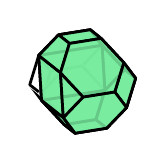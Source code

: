 % polymake for julian
% Thu Jul  5 23:35:48 2018
% unnamed

\begin{tikzpicture}[x  = {(0.9cm,-0.076cm)},
                    y  = {(-0.06cm,0.95cm)},
                    z  = {(-0.44cm,-0.29cm)},
                    scale = .3,
                    color = {lightgray}]


  % DEF POINTS
  \coordinate (v0_unnamed__1) at (2, 1, 0);
  \coordinate (v1_unnamed__1) at (1, 2, 0);
  \coordinate (v2_unnamed__1) at (2, 0, 1);
  \coordinate (v3_unnamed__1) at (1, 0, 2);
  \coordinate (v4_unnamed__1) at (0, 2, 1);
  \coordinate (v5_unnamed__1) at (2, 0, -1);
  \coordinate (v6_unnamed__1) at (0, 1, 2);
  \coordinate (v7_unnamed__1) at (1, 0, -2);
  \coordinate (v8_unnamed__1) at (0, 2, -1);
  \coordinate (v9_unnamed__1) at (2, -1, 0);
  \coordinate (v10_unnamed__1) at (0, 1, -2);
  \coordinate (v11_unnamed__1) at (1, -2, 0);
  \coordinate (v12_unnamed__1) at (0, -1, 2);
  \coordinate (v13_unnamed__1) at (-1, 2, 0);
  \coordinate (v14_unnamed__1) at (0, -2, 1);
  \coordinate (v15_unnamed__1) at (-2, 1, 0);
  \coordinate (v16_unnamed__1) at (-1, 0, 2);
  \coordinate (v17_unnamed__1) at (0, -1, -2);
  \coordinate (v18_unnamed__1) at (-2, 0, 1);
  \coordinate (v19_unnamed__1) at (0, -2, -1);
  \coordinate (v20_unnamed__1) at (-1, 0, -2);
  \coordinate (v21_unnamed__1) at (-2, 0, -1);
  \coordinate (v22_unnamed__1) at (-1, -2, 0);
  \coordinate (v23_unnamed__1) at (-2, -1, 0);


  % EDGES STYLE
  \definecolor{edgecolor_unnamed__1}{rgb}{ 0,0,0 }
  \tikzstyle{facestyle_unnamed__1} = [fill=none, fill opacity=0.85, preaction={draw=white, line cap=round, line width=1.5 pt}, draw=edgecolor_unnamed__1, line width=1 pt, line cap=round, line join=round]


  % FACES and EDGES and POINTS in the right order
  \draw[facestyle_unnamed__1] (v10_unnamed__1) -- (v8_unnamed__1) -- (v1_unnamed__1) -- (v0_unnamed__1) -- (v5_unnamed__1) -- (v7_unnamed__1) -- (v10_unnamed__1) -- cycle;
  \draw[facestyle_unnamed__1] (v22_unnamed__1) -- (v19_unnamed__1) -- (v11_unnamed__1) -- (v14_unnamed__1) -- (v22_unnamed__1) -- cycle;
  \draw[facestyle_unnamed__1] (v23_unnamed__1) -- (v18_unnamed__1) -- (v15_unnamed__1) -- (v21_unnamed__1) -- (v23_unnamed__1) -- cycle;
  \draw[facestyle_unnamed__1] (v19_unnamed__1) -- (v17_unnamed__1) -- (v7_unnamed__1) -- (v5_unnamed__1) -- (v9_unnamed__1) -- (v11_unnamed__1) -- (v19_unnamed__1) -- cycle;
  \draw[facestyle_unnamed__1] (v21_unnamed__1) -- (v15_unnamed__1) -- (v13_unnamed__1) -- (v8_unnamed__1) -- (v10_unnamed__1) -- (v20_unnamed__1) -- (v21_unnamed__1) -- cycle;
  \draw[facestyle_unnamed__1] (v20_unnamed__1) -- (v10_unnamed__1) -- (v7_unnamed__1) -- (v17_unnamed__1) -- (v20_unnamed__1) -- cycle;


  %POINTS


  %FACETS
  \draw[facestyle_unnamed__1] (v23_unnamed__1) -- (v21_unnamed__1) -- (v20_unnamed__1) -- (v17_unnamed__1) -- (v19_unnamed__1) -- (v22_unnamed__1) -- (v23_unnamed__1) -- cycle;


  %POINTS


  %FACETS
  \draw[facestyle_unnamed__1] (v16_unnamed__1) -- (v18_unnamed__1) -- (v23_unnamed__1) -- (v22_unnamed__1) -- (v14_unnamed__1) -- (v12_unnamed__1) -- (v16_unnamed__1) -- cycle;


  %POINTS


  %FACETS
  \draw[facestyle_unnamed__1] (v13_unnamed__1) -- (v4_unnamed__1) -- (v1_unnamed__1) -- (v8_unnamed__1) -- (v13_unnamed__1) -- cycle;


  %POINTS


  %FACETS
  \draw[facestyle_unnamed__1] (v0_unnamed__1) -- (v2_unnamed__1) -- (v9_unnamed__1) -- (v5_unnamed__1) -- (v0_unnamed__1) -- cycle;


  %POINTS


  %FACETS
  \draw[facestyle_unnamed__1] (v15_unnamed__1) -- (v18_unnamed__1) -- (v16_unnamed__1) -- (v6_unnamed__1) -- (v4_unnamed__1) -- (v13_unnamed__1) -- (v15_unnamed__1) -- cycle;


  %POINTS


  %FACETS
  \draw[facestyle_unnamed__1] (v12_unnamed__1) -- (v14_unnamed__1) -- (v11_unnamed__1) -- (v9_unnamed__1) -- (v2_unnamed__1) -- (v3_unnamed__1) -- (v12_unnamed__1) -- cycle;


  %POINTS


  %FACETS
  \draw[facestyle_unnamed__1] (v6_unnamed__1) -- (v16_unnamed__1) -- (v12_unnamed__1) -- (v3_unnamed__1) -- (v6_unnamed__1) -- cycle;


  %POINTS


  %FACETS
  \draw[facestyle_unnamed__1] (v4_unnamed__1) -- (v6_unnamed__1) -- (v3_unnamed__1) -- (v2_unnamed__1) -- (v0_unnamed__1) -- (v1_unnamed__1) -- (v4_unnamed__1) -- cycle;


  %POINTS


  %FACETS

  % DEF POINTS
  \coordinate (v0_unnamed__2) at (2, 1, 0);
  \coordinate (v1_unnamed__2) at (1, 2, 0);
  \coordinate (v2_unnamed__2) at (2, 0, 1);
  \coordinate (v3_unnamed__2) at (1, 0, 2);
  \coordinate (v4_unnamed__2) at (0, 2, 1);
  \coordinate (v5_unnamed__2) at (2, 0, -1);
  \coordinate (v6_unnamed__2) at (0, 1, 2);
  \coordinate (v7_unnamed__2) at (1, 0, -2);
  \coordinate (v8_unnamed__2) at (0, 2, -1);
  \coordinate (v9_unnamed__2) at (2, -1, 0);
  \coordinate (v10_unnamed__2) at (0, 1, -2);
  \coordinate (v11_unnamed__2) at (1, -2, 0);
  \coordinate (v12_unnamed__2) at (0, -1, 2);
  \coordinate (v13_unnamed__2) at (-1, 2, 0);
  \coordinate (v14_unnamed__2) at (0, -2, 1);
  \coordinate (v15_unnamed__2) at (-2, 1, 0);
  \coordinate (v16_unnamed__2) at (0, -1, -2);
  \coordinate (v17_unnamed__2) at (0, -2, -1);
  \coordinate (v18_unnamed__2) at (-1, -2, 0);
  \coordinate (v19_unnamed__2) at (-2, -1, 0);


  % EDGES STYLE
  \definecolor{edgecolor_unnamed__2}{rgb}{ 0,0,0 }

  % FACES STYLE
  \definecolor{facetcolor_unnamed__2}{rgb}{ 0.467,0.925,0.62 }

  \tikzstyle{facestyle_unnamed__2} = [fill=facetcolor_unnamed__2, fill opacity=0.85, draw=edgecolor_unnamed__2, line width=1 pt, line cap=round, line join=round]


  % FACES and EDGES and POINTS in the right order
  \draw[facestyle_unnamed__2] (v5_unnamed__2) -- (v7_unnamed__2) -- (v10_unnamed__2) -- (v8_unnamed__2) -- (v1_unnamed__2) -- (v0_unnamed__2) -- (v5_unnamed__2) -- cycle;
  \draw[facestyle_unnamed__2] (v18_unnamed__2) -- (v17_unnamed__2) -- (v11_unnamed__2) -- (v14_unnamed__2) -- (v18_unnamed__2) -- cycle;
  \draw[facestyle_unnamed__2] (v17_unnamed__2) -- (v16_unnamed__2) -- (v7_unnamed__2) -- (v5_unnamed__2) -- (v9_unnamed__2) -- (v11_unnamed__2) -- (v17_unnamed__2) -- cycle;
  \draw[facestyle_unnamed__2] (v10_unnamed__2) -- (v15_unnamed__2) -- (v13_unnamed__2) -- (v8_unnamed__2) -- (v10_unnamed__2) -- cycle;
  \draw[facestyle_unnamed__2] (v16_unnamed__2) -- (v10_unnamed__2) -- (v7_unnamed__2) -- (v16_unnamed__2) -- cycle;


  %POINTS


  %FACETS
  \draw[facestyle_unnamed__2] (v18_unnamed__2) -- (v19_unnamed__2) -- (v16_unnamed__2) -- (v17_unnamed__2) -- (v18_unnamed__2) -- cycle;


  %POINTS


  %FACETS
  \draw[facestyle_unnamed__2] (v16_unnamed__2) -- (v19_unnamed__2) -- (v15_unnamed__2) -- (v10_unnamed__2) -- (v16_unnamed__2) -- cycle;


  %POINTS


  %FACETS
  \draw[facestyle_unnamed__2] (v18_unnamed__2) -- (v14_unnamed__2) -- (v12_unnamed__2) -- (v19_unnamed__2) -- (v18_unnamed__2) -- cycle;


  %POINTS


  %FACETS
  \draw[facestyle_unnamed__2] (v8_unnamed__2) -- (v13_unnamed__2) -- (v4_unnamed__2) -- (v1_unnamed__2) -- (v8_unnamed__2) -- cycle;


  %POINTS


  %FACETS
  \draw[facestyle_unnamed__2] (v15_unnamed__2) -- (v19_unnamed__2) -- (v12_unnamed__2) -- (v6_unnamed__2) -- (v15_unnamed__2) -- cycle;


  %POINTS


  %FACETS
  \draw[facestyle_unnamed__2] (v9_unnamed__2) -- (v5_unnamed__2) -- (v0_unnamed__2) -- (v2_unnamed__2) -- (v9_unnamed__2) -- cycle;


  %POINTS


  %FACETS
  \draw[facestyle_unnamed__2] (v15_unnamed__2) -- (v6_unnamed__2) -- (v4_unnamed__2) -- (v13_unnamed__2) -- (v15_unnamed__2) -- cycle;


  %POINTS


  %FACETS
  \draw[facestyle_unnamed__2] (v11_unnamed__2) -- (v9_unnamed__2) -- (v2_unnamed__2) -- (v3_unnamed__2) -- (v12_unnamed__2) -- (v14_unnamed__2) -- (v11_unnamed__2) -- cycle;


  %POINTS


  %FACETS
  \draw[facestyle_unnamed__2] (v6_unnamed__2) -- (v12_unnamed__2) -- (v3_unnamed__2) -- (v6_unnamed__2) -- cycle;


  %POINTS


  %FACETS
  \draw[facestyle_unnamed__2] (v0_unnamed__2) -- (v1_unnamed__2) -- (v4_unnamed__2) -- (v6_unnamed__2) -- (v3_unnamed__2) -- (v2_unnamed__2) -- (v0_unnamed__2) -- cycle;


  %POINTS


  %FACETS

\end{tikzpicture}
